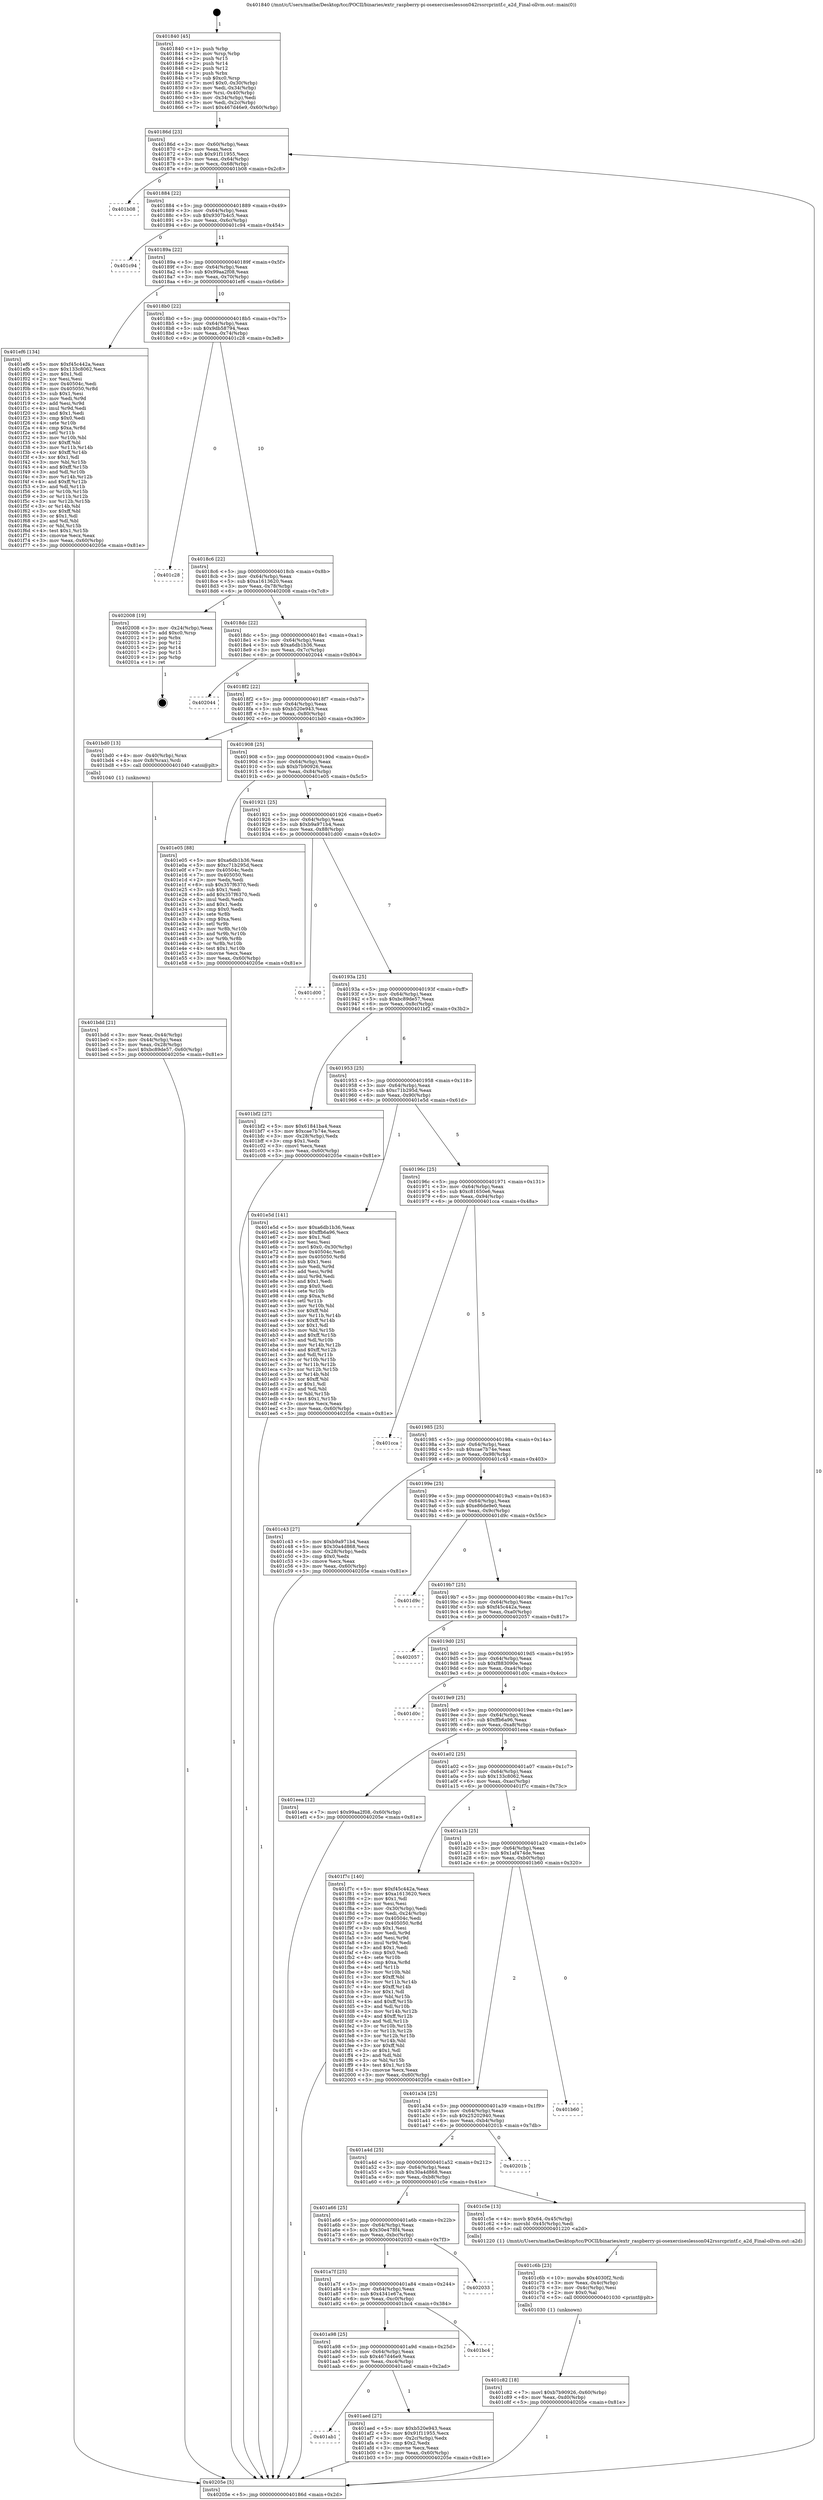 digraph "0x401840" {
  label = "0x401840 (/mnt/c/Users/mathe/Desktop/tcc/POCII/binaries/extr_raspberry-pi-osexerciseslesson042rssrcprintf.c_a2d_Final-ollvm.out::main(0))"
  labelloc = "t"
  node[shape=record]

  Entry [label="",width=0.3,height=0.3,shape=circle,fillcolor=black,style=filled]
  "0x40186d" [label="{
     0x40186d [23]\l
     | [instrs]\l
     &nbsp;&nbsp;0x40186d \<+3\>: mov -0x60(%rbp),%eax\l
     &nbsp;&nbsp;0x401870 \<+2\>: mov %eax,%ecx\l
     &nbsp;&nbsp;0x401872 \<+6\>: sub $0x91f11955,%ecx\l
     &nbsp;&nbsp;0x401878 \<+3\>: mov %eax,-0x64(%rbp)\l
     &nbsp;&nbsp;0x40187b \<+3\>: mov %ecx,-0x68(%rbp)\l
     &nbsp;&nbsp;0x40187e \<+6\>: je 0000000000401b08 \<main+0x2c8\>\l
  }"]
  "0x401b08" [label="{
     0x401b08\l
  }", style=dashed]
  "0x401884" [label="{
     0x401884 [22]\l
     | [instrs]\l
     &nbsp;&nbsp;0x401884 \<+5\>: jmp 0000000000401889 \<main+0x49\>\l
     &nbsp;&nbsp;0x401889 \<+3\>: mov -0x64(%rbp),%eax\l
     &nbsp;&nbsp;0x40188c \<+5\>: sub $0x9307b4c5,%eax\l
     &nbsp;&nbsp;0x401891 \<+3\>: mov %eax,-0x6c(%rbp)\l
     &nbsp;&nbsp;0x401894 \<+6\>: je 0000000000401c94 \<main+0x454\>\l
  }"]
  Exit [label="",width=0.3,height=0.3,shape=circle,fillcolor=black,style=filled,peripheries=2]
  "0x401c94" [label="{
     0x401c94\l
  }", style=dashed]
  "0x40189a" [label="{
     0x40189a [22]\l
     | [instrs]\l
     &nbsp;&nbsp;0x40189a \<+5\>: jmp 000000000040189f \<main+0x5f\>\l
     &nbsp;&nbsp;0x40189f \<+3\>: mov -0x64(%rbp),%eax\l
     &nbsp;&nbsp;0x4018a2 \<+5\>: sub $0x99aa2f08,%eax\l
     &nbsp;&nbsp;0x4018a7 \<+3\>: mov %eax,-0x70(%rbp)\l
     &nbsp;&nbsp;0x4018aa \<+6\>: je 0000000000401ef6 \<main+0x6b6\>\l
  }"]
  "0x401c82" [label="{
     0x401c82 [18]\l
     | [instrs]\l
     &nbsp;&nbsp;0x401c82 \<+7\>: movl $0xb7b90926,-0x60(%rbp)\l
     &nbsp;&nbsp;0x401c89 \<+6\>: mov %eax,-0xd0(%rbp)\l
     &nbsp;&nbsp;0x401c8f \<+5\>: jmp 000000000040205e \<main+0x81e\>\l
  }"]
  "0x401ef6" [label="{
     0x401ef6 [134]\l
     | [instrs]\l
     &nbsp;&nbsp;0x401ef6 \<+5\>: mov $0xf45c442a,%eax\l
     &nbsp;&nbsp;0x401efb \<+5\>: mov $0x133c8062,%ecx\l
     &nbsp;&nbsp;0x401f00 \<+2\>: mov $0x1,%dl\l
     &nbsp;&nbsp;0x401f02 \<+2\>: xor %esi,%esi\l
     &nbsp;&nbsp;0x401f04 \<+7\>: mov 0x40504c,%edi\l
     &nbsp;&nbsp;0x401f0b \<+8\>: mov 0x405050,%r8d\l
     &nbsp;&nbsp;0x401f13 \<+3\>: sub $0x1,%esi\l
     &nbsp;&nbsp;0x401f16 \<+3\>: mov %edi,%r9d\l
     &nbsp;&nbsp;0x401f19 \<+3\>: add %esi,%r9d\l
     &nbsp;&nbsp;0x401f1c \<+4\>: imul %r9d,%edi\l
     &nbsp;&nbsp;0x401f20 \<+3\>: and $0x1,%edi\l
     &nbsp;&nbsp;0x401f23 \<+3\>: cmp $0x0,%edi\l
     &nbsp;&nbsp;0x401f26 \<+4\>: sete %r10b\l
     &nbsp;&nbsp;0x401f2a \<+4\>: cmp $0xa,%r8d\l
     &nbsp;&nbsp;0x401f2e \<+4\>: setl %r11b\l
     &nbsp;&nbsp;0x401f32 \<+3\>: mov %r10b,%bl\l
     &nbsp;&nbsp;0x401f35 \<+3\>: xor $0xff,%bl\l
     &nbsp;&nbsp;0x401f38 \<+3\>: mov %r11b,%r14b\l
     &nbsp;&nbsp;0x401f3b \<+4\>: xor $0xff,%r14b\l
     &nbsp;&nbsp;0x401f3f \<+3\>: xor $0x1,%dl\l
     &nbsp;&nbsp;0x401f42 \<+3\>: mov %bl,%r15b\l
     &nbsp;&nbsp;0x401f45 \<+4\>: and $0xff,%r15b\l
     &nbsp;&nbsp;0x401f49 \<+3\>: and %dl,%r10b\l
     &nbsp;&nbsp;0x401f4c \<+3\>: mov %r14b,%r12b\l
     &nbsp;&nbsp;0x401f4f \<+4\>: and $0xff,%r12b\l
     &nbsp;&nbsp;0x401f53 \<+3\>: and %dl,%r11b\l
     &nbsp;&nbsp;0x401f56 \<+3\>: or %r10b,%r15b\l
     &nbsp;&nbsp;0x401f59 \<+3\>: or %r11b,%r12b\l
     &nbsp;&nbsp;0x401f5c \<+3\>: xor %r12b,%r15b\l
     &nbsp;&nbsp;0x401f5f \<+3\>: or %r14b,%bl\l
     &nbsp;&nbsp;0x401f62 \<+3\>: xor $0xff,%bl\l
     &nbsp;&nbsp;0x401f65 \<+3\>: or $0x1,%dl\l
     &nbsp;&nbsp;0x401f68 \<+2\>: and %dl,%bl\l
     &nbsp;&nbsp;0x401f6a \<+3\>: or %bl,%r15b\l
     &nbsp;&nbsp;0x401f6d \<+4\>: test $0x1,%r15b\l
     &nbsp;&nbsp;0x401f71 \<+3\>: cmovne %ecx,%eax\l
     &nbsp;&nbsp;0x401f74 \<+3\>: mov %eax,-0x60(%rbp)\l
     &nbsp;&nbsp;0x401f77 \<+5\>: jmp 000000000040205e \<main+0x81e\>\l
  }"]
  "0x4018b0" [label="{
     0x4018b0 [22]\l
     | [instrs]\l
     &nbsp;&nbsp;0x4018b0 \<+5\>: jmp 00000000004018b5 \<main+0x75\>\l
     &nbsp;&nbsp;0x4018b5 \<+3\>: mov -0x64(%rbp),%eax\l
     &nbsp;&nbsp;0x4018b8 \<+5\>: sub $0x9db58794,%eax\l
     &nbsp;&nbsp;0x4018bd \<+3\>: mov %eax,-0x74(%rbp)\l
     &nbsp;&nbsp;0x4018c0 \<+6\>: je 0000000000401c28 \<main+0x3e8\>\l
  }"]
  "0x401c6b" [label="{
     0x401c6b [23]\l
     | [instrs]\l
     &nbsp;&nbsp;0x401c6b \<+10\>: movabs $0x4030f2,%rdi\l
     &nbsp;&nbsp;0x401c75 \<+3\>: mov %eax,-0x4c(%rbp)\l
     &nbsp;&nbsp;0x401c78 \<+3\>: mov -0x4c(%rbp),%esi\l
     &nbsp;&nbsp;0x401c7b \<+2\>: mov $0x0,%al\l
     &nbsp;&nbsp;0x401c7d \<+5\>: call 0000000000401030 \<printf@plt\>\l
     | [calls]\l
     &nbsp;&nbsp;0x401030 \{1\} (unknown)\l
  }"]
  "0x401c28" [label="{
     0x401c28\l
  }", style=dashed]
  "0x4018c6" [label="{
     0x4018c6 [22]\l
     | [instrs]\l
     &nbsp;&nbsp;0x4018c6 \<+5\>: jmp 00000000004018cb \<main+0x8b\>\l
     &nbsp;&nbsp;0x4018cb \<+3\>: mov -0x64(%rbp),%eax\l
     &nbsp;&nbsp;0x4018ce \<+5\>: sub $0xa1613620,%eax\l
     &nbsp;&nbsp;0x4018d3 \<+3\>: mov %eax,-0x78(%rbp)\l
     &nbsp;&nbsp;0x4018d6 \<+6\>: je 0000000000402008 \<main+0x7c8\>\l
  }"]
  "0x401bdd" [label="{
     0x401bdd [21]\l
     | [instrs]\l
     &nbsp;&nbsp;0x401bdd \<+3\>: mov %eax,-0x44(%rbp)\l
     &nbsp;&nbsp;0x401be0 \<+3\>: mov -0x44(%rbp),%eax\l
     &nbsp;&nbsp;0x401be3 \<+3\>: mov %eax,-0x28(%rbp)\l
     &nbsp;&nbsp;0x401be6 \<+7\>: movl $0xbc89de57,-0x60(%rbp)\l
     &nbsp;&nbsp;0x401bed \<+5\>: jmp 000000000040205e \<main+0x81e\>\l
  }"]
  "0x402008" [label="{
     0x402008 [19]\l
     | [instrs]\l
     &nbsp;&nbsp;0x402008 \<+3\>: mov -0x24(%rbp),%eax\l
     &nbsp;&nbsp;0x40200b \<+7\>: add $0xc0,%rsp\l
     &nbsp;&nbsp;0x402012 \<+1\>: pop %rbx\l
     &nbsp;&nbsp;0x402013 \<+2\>: pop %r12\l
     &nbsp;&nbsp;0x402015 \<+2\>: pop %r14\l
     &nbsp;&nbsp;0x402017 \<+2\>: pop %r15\l
     &nbsp;&nbsp;0x402019 \<+1\>: pop %rbp\l
     &nbsp;&nbsp;0x40201a \<+1\>: ret\l
  }"]
  "0x4018dc" [label="{
     0x4018dc [22]\l
     | [instrs]\l
     &nbsp;&nbsp;0x4018dc \<+5\>: jmp 00000000004018e1 \<main+0xa1\>\l
     &nbsp;&nbsp;0x4018e1 \<+3\>: mov -0x64(%rbp),%eax\l
     &nbsp;&nbsp;0x4018e4 \<+5\>: sub $0xa6db1b36,%eax\l
     &nbsp;&nbsp;0x4018e9 \<+3\>: mov %eax,-0x7c(%rbp)\l
     &nbsp;&nbsp;0x4018ec \<+6\>: je 0000000000402044 \<main+0x804\>\l
  }"]
  "0x401840" [label="{
     0x401840 [45]\l
     | [instrs]\l
     &nbsp;&nbsp;0x401840 \<+1\>: push %rbp\l
     &nbsp;&nbsp;0x401841 \<+3\>: mov %rsp,%rbp\l
     &nbsp;&nbsp;0x401844 \<+2\>: push %r15\l
     &nbsp;&nbsp;0x401846 \<+2\>: push %r14\l
     &nbsp;&nbsp;0x401848 \<+2\>: push %r12\l
     &nbsp;&nbsp;0x40184a \<+1\>: push %rbx\l
     &nbsp;&nbsp;0x40184b \<+7\>: sub $0xc0,%rsp\l
     &nbsp;&nbsp;0x401852 \<+7\>: movl $0x0,-0x30(%rbp)\l
     &nbsp;&nbsp;0x401859 \<+3\>: mov %edi,-0x34(%rbp)\l
     &nbsp;&nbsp;0x40185c \<+4\>: mov %rsi,-0x40(%rbp)\l
     &nbsp;&nbsp;0x401860 \<+3\>: mov -0x34(%rbp),%edi\l
     &nbsp;&nbsp;0x401863 \<+3\>: mov %edi,-0x2c(%rbp)\l
     &nbsp;&nbsp;0x401866 \<+7\>: movl $0x467d46e9,-0x60(%rbp)\l
  }"]
  "0x402044" [label="{
     0x402044\l
  }", style=dashed]
  "0x4018f2" [label="{
     0x4018f2 [22]\l
     | [instrs]\l
     &nbsp;&nbsp;0x4018f2 \<+5\>: jmp 00000000004018f7 \<main+0xb7\>\l
     &nbsp;&nbsp;0x4018f7 \<+3\>: mov -0x64(%rbp),%eax\l
     &nbsp;&nbsp;0x4018fa \<+5\>: sub $0xb520e943,%eax\l
     &nbsp;&nbsp;0x4018ff \<+3\>: mov %eax,-0x80(%rbp)\l
     &nbsp;&nbsp;0x401902 \<+6\>: je 0000000000401bd0 \<main+0x390\>\l
  }"]
  "0x40205e" [label="{
     0x40205e [5]\l
     | [instrs]\l
     &nbsp;&nbsp;0x40205e \<+5\>: jmp 000000000040186d \<main+0x2d\>\l
  }"]
  "0x401bd0" [label="{
     0x401bd0 [13]\l
     | [instrs]\l
     &nbsp;&nbsp;0x401bd0 \<+4\>: mov -0x40(%rbp),%rax\l
     &nbsp;&nbsp;0x401bd4 \<+4\>: mov 0x8(%rax),%rdi\l
     &nbsp;&nbsp;0x401bd8 \<+5\>: call 0000000000401040 \<atoi@plt\>\l
     | [calls]\l
     &nbsp;&nbsp;0x401040 \{1\} (unknown)\l
  }"]
  "0x401908" [label="{
     0x401908 [25]\l
     | [instrs]\l
     &nbsp;&nbsp;0x401908 \<+5\>: jmp 000000000040190d \<main+0xcd\>\l
     &nbsp;&nbsp;0x40190d \<+3\>: mov -0x64(%rbp),%eax\l
     &nbsp;&nbsp;0x401910 \<+5\>: sub $0xb7b90926,%eax\l
     &nbsp;&nbsp;0x401915 \<+6\>: mov %eax,-0x84(%rbp)\l
     &nbsp;&nbsp;0x40191b \<+6\>: je 0000000000401e05 \<main+0x5c5\>\l
  }"]
  "0x401ab1" [label="{
     0x401ab1\l
  }", style=dashed]
  "0x401e05" [label="{
     0x401e05 [88]\l
     | [instrs]\l
     &nbsp;&nbsp;0x401e05 \<+5\>: mov $0xa6db1b36,%eax\l
     &nbsp;&nbsp;0x401e0a \<+5\>: mov $0xc71b295d,%ecx\l
     &nbsp;&nbsp;0x401e0f \<+7\>: mov 0x40504c,%edx\l
     &nbsp;&nbsp;0x401e16 \<+7\>: mov 0x405050,%esi\l
     &nbsp;&nbsp;0x401e1d \<+2\>: mov %edx,%edi\l
     &nbsp;&nbsp;0x401e1f \<+6\>: sub $0x357f6370,%edi\l
     &nbsp;&nbsp;0x401e25 \<+3\>: sub $0x1,%edi\l
     &nbsp;&nbsp;0x401e28 \<+6\>: add $0x357f6370,%edi\l
     &nbsp;&nbsp;0x401e2e \<+3\>: imul %edi,%edx\l
     &nbsp;&nbsp;0x401e31 \<+3\>: and $0x1,%edx\l
     &nbsp;&nbsp;0x401e34 \<+3\>: cmp $0x0,%edx\l
     &nbsp;&nbsp;0x401e37 \<+4\>: sete %r8b\l
     &nbsp;&nbsp;0x401e3b \<+3\>: cmp $0xa,%esi\l
     &nbsp;&nbsp;0x401e3e \<+4\>: setl %r9b\l
     &nbsp;&nbsp;0x401e42 \<+3\>: mov %r8b,%r10b\l
     &nbsp;&nbsp;0x401e45 \<+3\>: and %r9b,%r10b\l
     &nbsp;&nbsp;0x401e48 \<+3\>: xor %r9b,%r8b\l
     &nbsp;&nbsp;0x401e4b \<+3\>: or %r8b,%r10b\l
     &nbsp;&nbsp;0x401e4e \<+4\>: test $0x1,%r10b\l
     &nbsp;&nbsp;0x401e52 \<+3\>: cmovne %ecx,%eax\l
     &nbsp;&nbsp;0x401e55 \<+3\>: mov %eax,-0x60(%rbp)\l
     &nbsp;&nbsp;0x401e58 \<+5\>: jmp 000000000040205e \<main+0x81e\>\l
  }"]
  "0x401921" [label="{
     0x401921 [25]\l
     | [instrs]\l
     &nbsp;&nbsp;0x401921 \<+5\>: jmp 0000000000401926 \<main+0xe6\>\l
     &nbsp;&nbsp;0x401926 \<+3\>: mov -0x64(%rbp),%eax\l
     &nbsp;&nbsp;0x401929 \<+5\>: sub $0xb9a971b4,%eax\l
     &nbsp;&nbsp;0x40192e \<+6\>: mov %eax,-0x88(%rbp)\l
     &nbsp;&nbsp;0x401934 \<+6\>: je 0000000000401d00 \<main+0x4c0\>\l
  }"]
  "0x401aed" [label="{
     0x401aed [27]\l
     | [instrs]\l
     &nbsp;&nbsp;0x401aed \<+5\>: mov $0xb520e943,%eax\l
     &nbsp;&nbsp;0x401af2 \<+5\>: mov $0x91f11955,%ecx\l
     &nbsp;&nbsp;0x401af7 \<+3\>: mov -0x2c(%rbp),%edx\l
     &nbsp;&nbsp;0x401afa \<+3\>: cmp $0x2,%edx\l
     &nbsp;&nbsp;0x401afd \<+3\>: cmovne %ecx,%eax\l
     &nbsp;&nbsp;0x401b00 \<+3\>: mov %eax,-0x60(%rbp)\l
     &nbsp;&nbsp;0x401b03 \<+5\>: jmp 000000000040205e \<main+0x81e\>\l
  }"]
  "0x401d00" [label="{
     0x401d00\l
  }", style=dashed]
  "0x40193a" [label="{
     0x40193a [25]\l
     | [instrs]\l
     &nbsp;&nbsp;0x40193a \<+5\>: jmp 000000000040193f \<main+0xff\>\l
     &nbsp;&nbsp;0x40193f \<+3\>: mov -0x64(%rbp),%eax\l
     &nbsp;&nbsp;0x401942 \<+5\>: sub $0xbc89de57,%eax\l
     &nbsp;&nbsp;0x401947 \<+6\>: mov %eax,-0x8c(%rbp)\l
     &nbsp;&nbsp;0x40194d \<+6\>: je 0000000000401bf2 \<main+0x3b2\>\l
  }"]
  "0x401a98" [label="{
     0x401a98 [25]\l
     | [instrs]\l
     &nbsp;&nbsp;0x401a98 \<+5\>: jmp 0000000000401a9d \<main+0x25d\>\l
     &nbsp;&nbsp;0x401a9d \<+3\>: mov -0x64(%rbp),%eax\l
     &nbsp;&nbsp;0x401aa0 \<+5\>: sub $0x467d46e9,%eax\l
     &nbsp;&nbsp;0x401aa5 \<+6\>: mov %eax,-0xc4(%rbp)\l
     &nbsp;&nbsp;0x401aab \<+6\>: je 0000000000401aed \<main+0x2ad\>\l
  }"]
  "0x401bf2" [label="{
     0x401bf2 [27]\l
     | [instrs]\l
     &nbsp;&nbsp;0x401bf2 \<+5\>: mov $0x61841ba4,%eax\l
     &nbsp;&nbsp;0x401bf7 \<+5\>: mov $0xcae7b74e,%ecx\l
     &nbsp;&nbsp;0x401bfc \<+3\>: mov -0x28(%rbp),%edx\l
     &nbsp;&nbsp;0x401bff \<+3\>: cmp $0x1,%edx\l
     &nbsp;&nbsp;0x401c02 \<+3\>: cmovl %ecx,%eax\l
     &nbsp;&nbsp;0x401c05 \<+3\>: mov %eax,-0x60(%rbp)\l
     &nbsp;&nbsp;0x401c08 \<+5\>: jmp 000000000040205e \<main+0x81e\>\l
  }"]
  "0x401953" [label="{
     0x401953 [25]\l
     | [instrs]\l
     &nbsp;&nbsp;0x401953 \<+5\>: jmp 0000000000401958 \<main+0x118\>\l
     &nbsp;&nbsp;0x401958 \<+3\>: mov -0x64(%rbp),%eax\l
     &nbsp;&nbsp;0x40195b \<+5\>: sub $0xc71b295d,%eax\l
     &nbsp;&nbsp;0x401960 \<+6\>: mov %eax,-0x90(%rbp)\l
     &nbsp;&nbsp;0x401966 \<+6\>: je 0000000000401e5d \<main+0x61d\>\l
  }"]
  "0x401bc4" [label="{
     0x401bc4\l
  }", style=dashed]
  "0x401e5d" [label="{
     0x401e5d [141]\l
     | [instrs]\l
     &nbsp;&nbsp;0x401e5d \<+5\>: mov $0xa6db1b36,%eax\l
     &nbsp;&nbsp;0x401e62 \<+5\>: mov $0xffb6a96,%ecx\l
     &nbsp;&nbsp;0x401e67 \<+2\>: mov $0x1,%dl\l
     &nbsp;&nbsp;0x401e69 \<+2\>: xor %esi,%esi\l
     &nbsp;&nbsp;0x401e6b \<+7\>: movl $0x0,-0x30(%rbp)\l
     &nbsp;&nbsp;0x401e72 \<+7\>: mov 0x40504c,%edi\l
     &nbsp;&nbsp;0x401e79 \<+8\>: mov 0x405050,%r8d\l
     &nbsp;&nbsp;0x401e81 \<+3\>: sub $0x1,%esi\l
     &nbsp;&nbsp;0x401e84 \<+3\>: mov %edi,%r9d\l
     &nbsp;&nbsp;0x401e87 \<+3\>: add %esi,%r9d\l
     &nbsp;&nbsp;0x401e8a \<+4\>: imul %r9d,%edi\l
     &nbsp;&nbsp;0x401e8e \<+3\>: and $0x1,%edi\l
     &nbsp;&nbsp;0x401e91 \<+3\>: cmp $0x0,%edi\l
     &nbsp;&nbsp;0x401e94 \<+4\>: sete %r10b\l
     &nbsp;&nbsp;0x401e98 \<+4\>: cmp $0xa,%r8d\l
     &nbsp;&nbsp;0x401e9c \<+4\>: setl %r11b\l
     &nbsp;&nbsp;0x401ea0 \<+3\>: mov %r10b,%bl\l
     &nbsp;&nbsp;0x401ea3 \<+3\>: xor $0xff,%bl\l
     &nbsp;&nbsp;0x401ea6 \<+3\>: mov %r11b,%r14b\l
     &nbsp;&nbsp;0x401ea9 \<+4\>: xor $0xff,%r14b\l
     &nbsp;&nbsp;0x401ead \<+3\>: xor $0x1,%dl\l
     &nbsp;&nbsp;0x401eb0 \<+3\>: mov %bl,%r15b\l
     &nbsp;&nbsp;0x401eb3 \<+4\>: and $0xff,%r15b\l
     &nbsp;&nbsp;0x401eb7 \<+3\>: and %dl,%r10b\l
     &nbsp;&nbsp;0x401eba \<+3\>: mov %r14b,%r12b\l
     &nbsp;&nbsp;0x401ebd \<+4\>: and $0xff,%r12b\l
     &nbsp;&nbsp;0x401ec1 \<+3\>: and %dl,%r11b\l
     &nbsp;&nbsp;0x401ec4 \<+3\>: or %r10b,%r15b\l
     &nbsp;&nbsp;0x401ec7 \<+3\>: or %r11b,%r12b\l
     &nbsp;&nbsp;0x401eca \<+3\>: xor %r12b,%r15b\l
     &nbsp;&nbsp;0x401ecd \<+3\>: or %r14b,%bl\l
     &nbsp;&nbsp;0x401ed0 \<+3\>: xor $0xff,%bl\l
     &nbsp;&nbsp;0x401ed3 \<+3\>: or $0x1,%dl\l
     &nbsp;&nbsp;0x401ed6 \<+2\>: and %dl,%bl\l
     &nbsp;&nbsp;0x401ed8 \<+3\>: or %bl,%r15b\l
     &nbsp;&nbsp;0x401edb \<+4\>: test $0x1,%r15b\l
     &nbsp;&nbsp;0x401edf \<+3\>: cmovne %ecx,%eax\l
     &nbsp;&nbsp;0x401ee2 \<+3\>: mov %eax,-0x60(%rbp)\l
     &nbsp;&nbsp;0x401ee5 \<+5\>: jmp 000000000040205e \<main+0x81e\>\l
  }"]
  "0x40196c" [label="{
     0x40196c [25]\l
     | [instrs]\l
     &nbsp;&nbsp;0x40196c \<+5\>: jmp 0000000000401971 \<main+0x131\>\l
     &nbsp;&nbsp;0x401971 \<+3\>: mov -0x64(%rbp),%eax\l
     &nbsp;&nbsp;0x401974 \<+5\>: sub $0xc81650e6,%eax\l
     &nbsp;&nbsp;0x401979 \<+6\>: mov %eax,-0x94(%rbp)\l
     &nbsp;&nbsp;0x40197f \<+6\>: je 0000000000401cca \<main+0x48a\>\l
  }"]
  "0x401a7f" [label="{
     0x401a7f [25]\l
     | [instrs]\l
     &nbsp;&nbsp;0x401a7f \<+5\>: jmp 0000000000401a84 \<main+0x244\>\l
     &nbsp;&nbsp;0x401a84 \<+3\>: mov -0x64(%rbp),%eax\l
     &nbsp;&nbsp;0x401a87 \<+5\>: sub $0x4341e67a,%eax\l
     &nbsp;&nbsp;0x401a8c \<+6\>: mov %eax,-0xc0(%rbp)\l
     &nbsp;&nbsp;0x401a92 \<+6\>: je 0000000000401bc4 \<main+0x384\>\l
  }"]
  "0x401cca" [label="{
     0x401cca\l
  }", style=dashed]
  "0x401985" [label="{
     0x401985 [25]\l
     | [instrs]\l
     &nbsp;&nbsp;0x401985 \<+5\>: jmp 000000000040198a \<main+0x14a\>\l
     &nbsp;&nbsp;0x40198a \<+3\>: mov -0x64(%rbp),%eax\l
     &nbsp;&nbsp;0x40198d \<+5\>: sub $0xcae7b74e,%eax\l
     &nbsp;&nbsp;0x401992 \<+6\>: mov %eax,-0x98(%rbp)\l
     &nbsp;&nbsp;0x401998 \<+6\>: je 0000000000401c43 \<main+0x403\>\l
  }"]
  "0x402033" [label="{
     0x402033\l
  }", style=dashed]
  "0x401c43" [label="{
     0x401c43 [27]\l
     | [instrs]\l
     &nbsp;&nbsp;0x401c43 \<+5\>: mov $0xb9a971b4,%eax\l
     &nbsp;&nbsp;0x401c48 \<+5\>: mov $0x30a4d868,%ecx\l
     &nbsp;&nbsp;0x401c4d \<+3\>: mov -0x28(%rbp),%edx\l
     &nbsp;&nbsp;0x401c50 \<+3\>: cmp $0x0,%edx\l
     &nbsp;&nbsp;0x401c53 \<+3\>: cmove %ecx,%eax\l
     &nbsp;&nbsp;0x401c56 \<+3\>: mov %eax,-0x60(%rbp)\l
     &nbsp;&nbsp;0x401c59 \<+5\>: jmp 000000000040205e \<main+0x81e\>\l
  }"]
  "0x40199e" [label="{
     0x40199e [25]\l
     | [instrs]\l
     &nbsp;&nbsp;0x40199e \<+5\>: jmp 00000000004019a3 \<main+0x163\>\l
     &nbsp;&nbsp;0x4019a3 \<+3\>: mov -0x64(%rbp),%eax\l
     &nbsp;&nbsp;0x4019a6 \<+5\>: sub $0xe86de9e0,%eax\l
     &nbsp;&nbsp;0x4019ab \<+6\>: mov %eax,-0x9c(%rbp)\l
     &nbsp;&nbsp;0x4019b1 \<+6\>: je 0000000000401d9c \<main+0x55c\>\l
  }"]
  "0x401a66" [label="{
     0x401a66 [25]\l
     | [instrs]\l
     &nbsp;&nbsp;0x401a66 \<+5\>: jmp 0000000000401a6b \<main+0x22b\>\l
     &nbsp;&nbsp;0x401a6b \<+3\>: mov -0x64(%rbp),%eax\l
     &nbsp;&nbsp;0x401a6e \<+5\>: sub $0x30e478f4,%eax\l
     &nbsp;&nbsp;0x401a73 \<+6\>: mov %eax,-0xbc(%rbp)\l
     &nbsp;&nbsp;0x401a79 \<+6\>: je 0000000000402033 \<main+0x7f3\>\l
  }"]
  "0x401d9c" [label="{
     0x401d9c\l
  }", style=dashed]
  "0x4019b7" [label="{
     0x4019b7 [25]\l
     | [instrs]\l
     &nbsp;&nbsp;0x4019b7 \<+5\>: jmp 00000000004019bc \<main+0x17c\>\l
     &nbsp;&nbsp;0x4019bc \<+3\>: mov -0x64(%rbp),%eax\l
     &nbsp;&nbsp;0x4019bf \<+5\>: sub $0xf45c442a,%eax\l
     &nbsp;&nbsp;0x4019c4 \<+6\>: mov %eax,-0xa0(%rbp)\l
     &nbsp;&nbsp;0x4019ca \<+6\>: je 0000000000402057 \<main+0x817\>\l
  }"]
  "0x401c5e" [label="{
     0x401c5e [13]\l
     | [instrs]\l
     &nbsp;&nbsp;0x401c5e \<+4\>: movb $0x64,-0x45(%rbp)\l
     &nbsp;&nbsp;0x401c62 \<+4\>: movsbl -0x45(%rbp),%edi\l
     &nbsp;&nbsp;0x401c66 \<+5\>: call 0000000000401220 \<a2d\>\l
     | [calls]\l
     &nbsp;&nbsp;0x401220 \{1\} (/mnt/c/Users/mathe/Desktop/tcc/POCII/binaries/extr_raspberry-pi-osexerciseslesson042rssrcprintf.c_a2d_Final-ollvm.out::a2d)\l
  }"]
  "0x402057" [label="{
     0x402057\l
  }", style=dashed]
  "0x4019d0" [label="{
     0x4019d0 [25]\l
     | [instrs]\l
     &nbsp;&nbsp;0x4019d0 \<+5\>: jmp 00000000004019d5 \<main+0x195\>\l
     &nbsp;&nbsp;0x4019d5 \<+3\>: mov -0x64(%rbp),%eax\l
     &nbsp;&nbsp;0x4019d8 \<+5\>: sub $0xf883090e,%eax\l
     &nbsp;&nbsp;0x4019dd \<+6\>: mov %eax,-0xa4(%rbp)\l
     &nbsp;&nbsp;0x4019e3 \<+6\>: je 0000000000401d0c \<main+0x4cc\>\l
  }"]
  "0x401a4d" [label="{
     0x401a4d [25]\l
     | [instrs]\l
     &nbsp;&nbsp;0x401a4d \<+5\>: jmp 0000000000401a52 \<main+0x212\>\l
     &nbsp;&nbsp;0x401a52 \<+3\>: mov -0x64(%rbp),%eax\l
     &nbsp;&nbsp;0x401a55 \<+5\>: sub $0x30a4d868,%eax\l
     &nbsp;&nbsp;0x401a5a \<+6\>: mov %eax,-0xb8(%rbp)\l
     &nbsp;&nbsp;0x401a60 \<+6\>: je 0000000000401c5e \<main+0x41e\>\l
  }"]
  "0x401d0c" [label="{
     0x401d0c\l
  }", style=dashed]
  "0x4019e9" [label="{
     0x4019e9 [25]\l
     | [instrs]\l
     &nbsp;&nbsp;0x4019e9 \<+5\>: jmp 00000000004019ee \<main+0x1ae\>\l
     &nbsp;&nbsp;0x4019ee \<+3\>: mov -0x64(%rbp),%eax\l
     &nbsp;&nbsp;0x4019f1 \<+5\>: sub $0xffb6a96,%eax\l
     &nbsp;&nbsp;0x4019f6 \<+6\>: mov %eax,-0xa8(%rbp)\l
     &nbsp;&nbsp;0x4019fc \<+6\>: je 0000000000401eea \<main+0x6aa\>\l
  }"]
  "0x40201b" [label="{
     0x40201b\l
  }", style=dashed]
  "0x401eea" [label="{
     0x401eea [12]\l
     | [instrs]\l
     &nbsp;&nbsp;0x401eea \<+7\>: movl $0x99aa2f08,-0x60(%rbp)\l
     &nbsp;&nbsp;0x401ef1 \<+5\>: jmp 000000000040205e \<main+0x81e\>\l
  }"]
  "0x401a02" [label="{
     0x401a02 [25]\l
     | [instrs]\l
     &nbsp;&nbsp;0x401a02 \<+5\>: jmp 0000000000401a07 \<main+0x1c7\>\l
     &nbsp;&nbsp;0x401a07 \<+3\>: mov -0x64(%rbp),%eax\l
     &nbsp;&nbsp;0x401a0a \<+5\>: sub $0x133c8062,%eax\l
     &nbsp;&nbsp;0x401a0f \<+6\>: mov %eax,-0xac(%rbp)\l
     &nbsp;&nbsp;0x401a15 \<+6\>: je 0000000000401f7c \<main+0x73c\>\l
  }"]
  "0x401a34" [label="{
     0x401a34 [25]\l
     | [instrs]\l
     &nbsp;&nbsp;0x401a34 \<+5\>: jmp 0000000000401a39 \<main+0x1f9\>\l
     &nbsp;&nbsp;0x401a39 \<+3\>: mov -0x64(%rbp),%eax\l
     &nbsp;&nbsp;0x401a3c \<+5\>: sub $0x25202940,%eax\l
     &nbsp;&nbsp;0x401a41 \<+6\>: mov %eax,-0xb4(%rbp)\l
     &nbsp;&nbsp;0x401a47 \<+6\>: je 000000000040201b \<main+0x7db\>\l
  }"]
  "0x401f7c" [label="{
     0x401f7c [140]\l
     | [instrs]\l
     &nbsp;&nbsp;0x401f7c \<+5\>: mov $0xf45c442a,%eax\l
     &nbsp;&nbsp;0x401f81 \<+5\>: mov $0xa1613620,%ecx\l
     &nbsp;&nbsp;0x401f86 \<+2\>: mov $0x1,%dl\l
     &nbsp;&nbsp;0x401f88 \<+2\>: xor %esi,%esi\l
     &nbsp;&nbsp;0x401f8a \<+3\>: mov -0x30(%rbp),%edi\l
     &nbsp;&nbsp;0x401f8d \<+3\>: mov %edi,-0x24(%rbp)\l
     &nbsp;&nbsp;0x401f90 \<+7\>: mov 0x40504c,%edi\l
     &nbsp;&nbsp;0x401f97 \<+8\>: mov 0x405050,%r8d\l
     &nbsp;&nbsp;0x401f9f \<+3\>: sub $0x1,%esi\l
     &nbsp;&nbsp;0x401fa2 \<+3\>: mov %edi,%r9d\l
     &nbsp;&nbsp;0x401fa5 \<+3\>: add %esi,%r9d\l
     &nbsp;&nbsp;0x401fa8 \<+4\>: imul %r9d,%edi\l
     &nbsp;&nbsp;0x401fac \<+3\>: and $0x1,%edi\l
     &nbsp;&nbsp;0x401faf \<+3\>: cmp $0x0,%edi\l
     &nbsp;&nbsp;0x401fb2 \<+4\>: sete %r10b\l
     &nbsp;&nbsp;0x401fb6 \<+4\>: cmp $0xa,%r8d\l
     &nbsp;&nbsp;0x401fba \<+4\>: setl %r11b\l
     &nbsp;&nbsp;0x401fbe \<+3\>: mov %r10b,%bl\l
     &nbsp;&nbsp;0x401fc1 \<+3\>: xor $0xff,%bl\l
     &nbsp;&nbsp;0x401fc4 \<+3\>: mov %r11b,%r14b\l
     &nbsp;&nbsp;0x401fc7 \<+4\>: xor $0xff,%r14b\l
     &nbsp;&nbsp;0x401fcb \<+3\>: xor $0x1,%dl\l
     &nbsp;&nbsp;0x401fce \<+3\>: mov %bl,%r15b\l
     &nbsp;&nbsp;0x401fd1 \<+4\>: and $0xff,%r15b\l
     &nbsp;&nbsp;0x401fd5 \<+3\>: and %dl,%r10b\l
     &nbsp;&nbsp;0x401fd8 \<+3\>: mov %r14b,%r12b\l
     &nbsp;&nbsp;0x401fdb \<+4\>: and $0xff,%r12b\l
     &nbsp;&nbsp;0x401fdf \<+3\>: and %dl,%r11b\l
     &nbsp;&nbsp;0x401fe2 \<+3\>: or %r10b,%r15b\l
     &nbsp;&nbsp;0x401fe5 \<+3\>: or %r11b,%r12b\l
     &nbsp;&nbsp;0x401fe8 \<+3\>: xor %r12b,%r15b\l
     &nbsp;&nbsp;0x401feb \<+3\>: or %r14b,%bl\l
     &nbsp;&nbsp;0x401fee \<+3\>: xor $0xff,%bl\l
     &nbsp;&nbsp;0x401ff1 \<+3\>: or $0x1,%dl\l
     &nbsp;&nbsp;0x401ff4 \<+2\>: and %dl,%bl\l
     &nbsp;&nbsp;0x401ff6 \<+3\>: or %bl,%r15b\l
     &nbsp;&nbsp;0x401ff9 \<+4\>: test $0x1,%r15b\l
     &nbsp;&nbsp;0x401ffd \<+3\>: cmovne %ecx,%eax\l
     &nbsp;&nbsp;0x402000 \<+3\>: mov %eax,-0x60(%rbp)\l
     &nbsp;&nbsp;0x402003 \<+5\>: jmp 000000000040205e \<main+0x81e\>\l
  }"]
  "0x401a1b" [label="{
     0x401a1b [25]\l
     | [instrs]\l
     &nbsp;&nbsp;0x401a1b \<+5\>: jmp 0000000000401a20 \<main+0x1e0\>\l
     &nbsp;&nbsp;0x401a20 \<+3\>: mov -0x64(%rbp),%eax\l
     &nbsp;&nbsp;0x401a23 \<+5\>: sub $0x1af474de,%eax\l
     &nbsp;&nbsp;0x401a28 \<+6\>: mov %eax,-0xb0(%rbp)\l
     &nbsp;&nbsp;0x401a2e \<+6\>: je 0000000000401b60 \<main+0x320\>\l
  }"]
  "0x401b60" [label="{
     0x401b60\l
  }", style=dashed]
  Entry -> "0x401840" [label=" 1"]
  "0x40186d" -> "0x401b08" [label=" 0"]
  "0x40186d" -> "0x401884" [label=" 11"]
  "0x402008" -> Exit [label=" 1"]
  "0x401884" -> "0x401c94" [label=" 0"]
  "0x401884" -> "0x40189a" [label=" 11"]
  "0x401f7c" -> "0x40205e" [label=" 1"]
  "0x40189a" -> "0x401ef6" [label=" 1"]
  "0x40189a" -> "0x4018b0" [label=" 10"]
  "0x401ef6" -> "0x40205e" [label=" 1"]
  "0x4018b0" -> "0x401c28" [label=" 0"]
  "0x4018b0" -> "0x4018c6" [label=" 10"]
  "0x401eea" -> "0x40205e" [label=" 1"]
  "0x4018c6" -> "0x402008" [label=" 1"]
  "0x4018c6" -> "0x4018dc" [label=" 9"]
  "0x401e5d" -> "0x40205e" [label=" 1"]
  "0x4018dc" -> "0x402044" [label=" 0"]
  "0x4018dc" -> "0x4018f2" [label=" 9"]
  "0x401e05" -> "0x40205e" [label=" 1"]
  "0x4018f2" -> "0x401bd0" [label=" 1"]
  "0x4018f2" -> "0x401908" [label=" 8"]
  "0x401c82" -> "0x40205e" [label=" 1"]
  "0x401908" -> "0x401e05" [label=" 1"]
  "0x401908" -> "0x401921" [label=" 7"]
  "0x401c6b" -> "0x401c82" [label=" 1"]
  "0x401921" -> "0x401d00" [label=" 0"]
  "0x401921" -> "0x40193a" [label=" 7"]
  "0x401c5e" -> "0x401c6b" [label=" 1"]
  "0x40193a" -> "0x401bf2" [label=" 1"]
  "0x40193a" -> "0x401953" [label=" 6"]
  "0x401bf2" -> "0x40205e" [label=" 1"]
  "0x401953" -> "0x401e5d" [label=" 1"]
  "0x401953" -> "0x40196c" [label=" 5"]
  "0x401bdd" -> "0x40205e" [label=" 1"]
  "0x40196c" -> "0x401cca" [label=" 0"]
  "0x40196c" -> "0x401985" [label=" 5"]
  "0x40205e" -> "0x40186d" [label=" 10"]
  "0x401985" -> "0x401c43" [label=" 1"]
  "0x401985" -> "0x40199e" [label=" 4"]
  "0x401840" -> "0x40186d" [label=" 1"]
  "0x40199e" -> "0x401d9c" [label=" 0"]
  "0x40199e" -> "0x4019b7" [label=" 4"]
  "0x401a98" -> "0x401ab1" [label=" 0"]
  "0x4019b7" -> "0x402057" [label=" 0"]
  "0x4019b7" -> "0x4019d0" [label=" 4"]
  "0x401a98" -> "0x401aed" [label=" 1"]
  "0x4019d0" -> "0x401d0c" [label=" 0"]
  "0x4019d0" -> "0x4019e9" [label=" 4"]
  "0x401a7f" -> "0x401a98" [label=" 1"]
  "0x4019e9" -> "0x401eea" [label=" 1"]
  "0x4019e9" -> "0x401a02" [label=" 3"]
  "0x401a7f" -> "0x401bc4" [label=" 0"]
  "0x401a02" -> "0x401f7c" [label=" 1"]
  "0x401a02" -> "0x401a1b" [label=" 2"]
  "0x401a66" -> "0x401a7f" [label=" 1"]
  "0x401a1b" -> "0x401b60" [label=" 0"]
  "0x401a1b" -> "0x401a34" [label=" 2"]
  "0x401bd0" -> "0x401bdd" [label=" 1"]
  "0x401a34" -> "0x40201b" [label=" 0"]
  "0x401a34" -> "0x401a4d" [label=" 2"]
  "0x401c43" -> "0x40205e" [label=" 1"]
  "0x401a4d" -> "0x401c5e" [label=" 1"]
  "0x401a4d" -> "0x401a66" [label=" 1"]
  "0x401aed" -> "0x40205e" [label=" 1"]
  "0x401a66" -> "0x402033" [label=" 0"]
}
